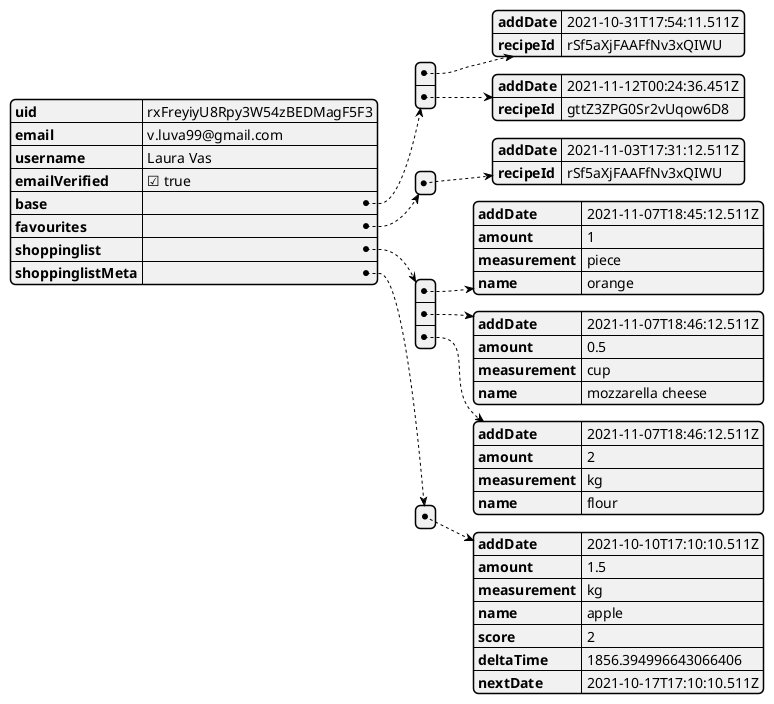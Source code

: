 @startjson
{
    "uid": "rxFreyiyU8Rpy3W54zBEDMagF5F3",
    "email": "v.luva99@gmail.com",
    "username": "Laura Vas",
    "emailVerified": true,
    "base": [{
        "addDate": "2021-10-31T17:54:11.511Z",
        "recipeId": "rSf5aXjFAAFfNv3xQIWU"
    }, {
        "addDate": "2021-11-12T00:24:36.451Z",
        "recipeId": "gttZ3ZPG0Sr2vUqow6D8"
    }],
    "favourites": [{
        "addDate": "2021-11-03T17:31:12.511Z",
        "recipeId": "rSf5aXjFAAFfNv3xQIWU"
    }],
    "shoppinglist": [{
        "addDate": "2021-11-07T18:45:12.511Z",
        "amount": 1,
		"measurement": "piece",
		"name": "orange"
    },{
        "addDate": "2021-11-07T18:46:12.511Z",
        "amount": 0.5,
		"measurement": "cup",
		"name": "mozzarella cheese"
    },{
        "addDate": "2021-11-07T18:46:12.511Z",
        "amount": 2,
		"measurement": "kg",
		"name": "flour"
    }],
    "shoppinglistMeta": [{
        "addDate": "2021-10-10T17:10:10.511Z",
        "amount": "1.5",
        "measurement": "kg",
		"name": "apple",
        "score": 2,
        "deltaTime": 1856.394996643066406,
        "nextDate": "2021-10-17T17:10:10.511Z"
    }]
}
@endjson